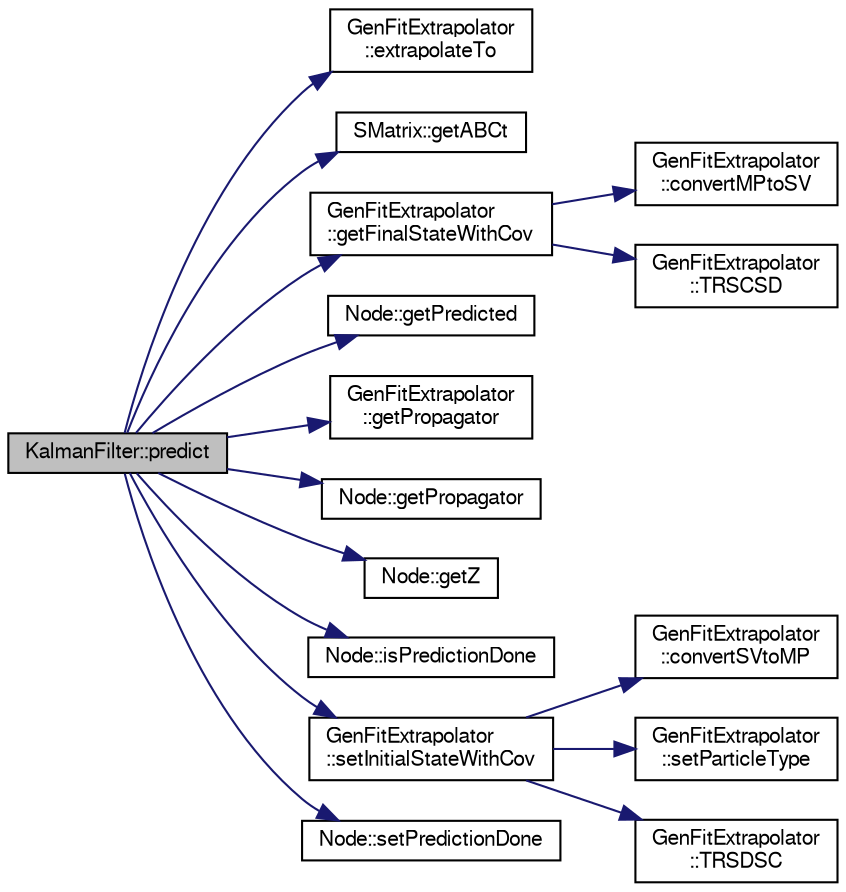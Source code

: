 digraph "KalmanFilter::predict"
{
  bgcolor="transparent";
  edge [fontname="FreeSans",fontsize="10",labelfontname="FreeSans",labelfontsize="10"];
  node [fontname="FreeSans",fontsize="10",shape=record];
  rankdir="LR";
  Node1 [label="KalmanFilter::predict",height=0.2,width=0.4,color="black", fillcolor="grey75", style="filled" fontcolor="black"];
  Node1 -> Node2 [color="midnightblue",fontsize="10",style="solid",fontname="FreeSans"];
  Node2 [label="GenFitExtrapolator\l::extrapolateTo",height=0.2,width=0.4,color="black",URL="$d1/d3d/classGenFitExtrapolator.html#a7b1a68079d56beae96151d18c5166526"];
  Node1 -> Node3 [color="midnightblue",fontsize="10",style="solid",fontname="FreeSans"];
  Node3 [label="SMatrix::getABCt",height=0.2,width=0.4,color="black",URL="$d9/db7/classSMatrix.html#a5b825aefb91608b827fbb652501eaecc"];
  Node1 -> Node4 [color="midnightblue",fontsize="10",style="solid",fontname="FreeSans"];
  Node4 [label="GenFitExtrapolator\l::getFinalStateWithCov",height=0.2,width=0.4,color="black",URL="$d1/d3d/classGenFitExtrapolator.html#af0f921bf2fe387759c642a9b7c348109",tooltip="Get the final state parameters and covariance. "];
  Node4 -> Node5 [color="midnightblue",fontsize="10",style="solid",fontname="FreeSans"];
  Node5 [label="GenFitExtrapolator\l::convertMPtoSV",height=0.2,width=0.4,color="black",URL="$d1/d3d/classGenFitExtrapolator.html#a555c962eb4a305b009e3a37069a57c63"];
  Node4 -> Node6 [color="midnightblue",fontsize="10",style="solid",fontname="FreeSans"];
  Node6 [label="GenFitExtrapolator\l::TRSCSD",height=0.2,width=0.4,color="black",URL="$d1/d3d/classGenFitExtrapolator.html#af89a02f2ed82e4444bae4662f07b1682"];
  Node1 -> Node7 [color="midnightblue",fontsize="10",style="solid",fontname="FreeSans"];
  Node7 [label="Node::getPredicted",height=0.2,width=0.4,color="black",URL="$df/dd0/classNode.html#a49001f3ff76ccd0091837d333f8698f8",tooltip="Gets. "];
  Node1 -> Node8 [color="midnightblue",fontsize="10",style="solid",fontname="FreeSans"];
  Node8 [label="GenFitExtrapolator\l::getPropagator",height=0.2,width=0.4,color="black",URL="$d1/d3d/classGenFitExtrapolator.html#ac013889a915dded109c6b9fd236b31dd",tooltip="Get the propagator. "];
  Node1 -> Node9 [color="midnightblue",fontsize="10",style="solid",fontname="FreeSans"];
  Node9 [label="Node::getPropagator",height=0.2,width=0.4,color="black",URL="$df/dd0/classNode.html#aea3d844fd090737d8981ac1f6bbca3a7"];
  Node1 -> Node10 [color="midnightblue",fontsize="10",style="solid",fontname="FreeSans"];
  Node10 [label="Node::getZ",height=0.2,width=0.4,color="black",URL="$df/dd0/classNode.html#ab26d80e97604621eab868ebacda71304"];
  Node1 -> Node11 [color="midnightblue",fontsize="10",style="solid",fontname="FreeSans"];
  Node11 [label="Node::isPredictionDone",height=0.2,width=0.4,color="black",URL="$df/dd0/classNode.html#a85c7247d8b700b6e836479d7666467e4"];
  Node1 -> Node12 [color="midnightblue",fontsize="10",style="solid",fontname="FreeSans"];
  Node12 [label="GenFitExtrapolator\l::setInitialStateWithCov",height=0.2,width=0.4,color="black",URL="$d1/d3d/classGenFitExtrapolator.html#af4266f5d426d735721763e75e530cd48",tooltip="Set input initial state parameters. "];
  Node12 -> Node13 [color="midnightblue",fontsize="10",style="solid",fontname="FreeSans"];
  Node13 [label="GenFitExtrapolator\l::convertSVtoMP",height=0.2,width=0.4,color="black",URL="$d1/d3d/classGenFitExtrapolator.html#a665990fee41ea5f21f14b8b8be2123e7",tooltip="Transformation between the state vector and the mom/pos. "];
  Node12 -> Node14 [color="midnightblue",fontsize="10",style="solid",fontname="FreeSans"];
  Node14 [label="GenFitExtrapolator\l::setParticleType",height=0.2,width=0.4,color="black",URL="$d1/d3d/classGenFitExtrapolator.html#a9dac444d8a4c8632bf60968fa5b929c3",tooltip="Set particle type. "];
  Node12 -> Node15 [color="midnightblue",fontsize="10",style="solid",fontname="FreeSans"];
  Node15 [label="GenFitExtrapolator\l::TRSDSC",height=0.2,width=0.4,color="black",URL="$d1/d3d/classGenFitExtrapolator.html#a96d70bf901dbf71f4772873a3b1df1b5"];
  Node1 -> Node16 [color="midnightblue",fontsize="10",style="solid",fontname="FreeSans"];
  Node16 [label="Node::setPredictionDone",height=0.2,width=0.4,color="black",URL="$df/dd0/classNode.html#a10e8167a975add910020702519aaadb0"];
}
